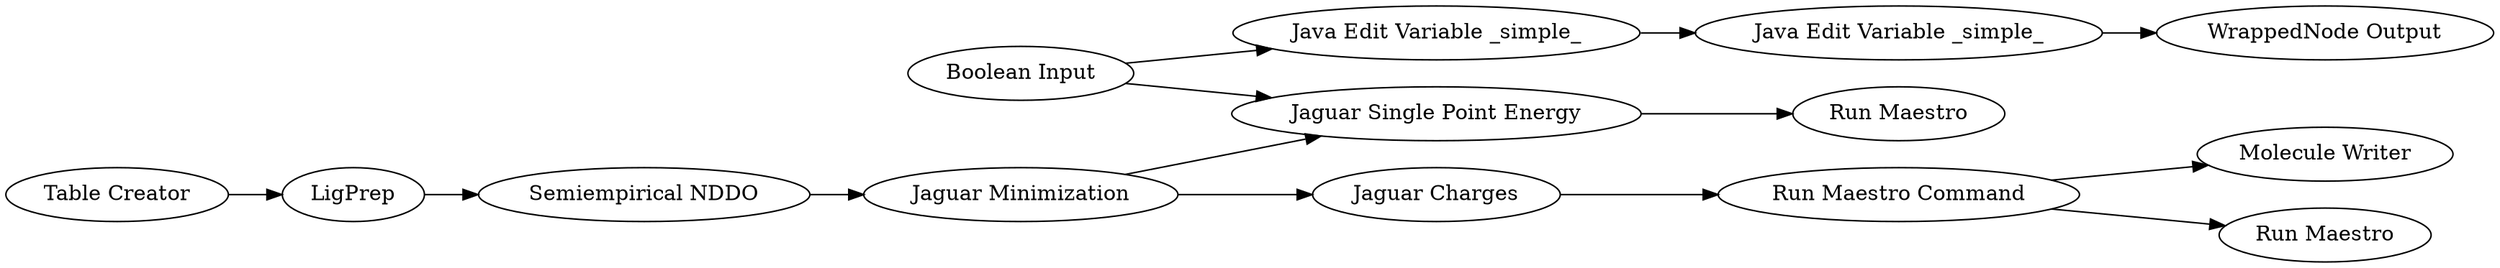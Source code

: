 digraph {
	8662 -> 8458
	8459 -> 8461
	8460 -> 8459
	9133 -> 9126
	9133 -> 8434
	9126 -> 9130
	9132 -> 9135
	8661 -> 8662
	8458 -> 8460
	8368 -> 8661
	8459 -> 8389
	8458 -> 9126
	8434 -> 9132
	8662 [label="Semiempirical NDDO"]
	9132 [label="Java Edit Variable _simple_"]
	9126 [label="Jaguar Single Point Energy"]
	8368 [label="Table Creator"]
	8389 [label="Molecule Writer"]
	8434 [label="Java Edit Variable _simple_"]
	8661 [label=LigPrep]
	9135 [label="WrappedNode Output"]
	8460 [label="Jaguar Charges"]
	9130 [label="Run Maestro"]
	8461 [label="Run Maestro"]
	9133 [label="Boolean Input"]
	8459 [label="Run Maestro Command"]
	8458 [label="Jaguar Minimization"]
	rankdir=LR
}
